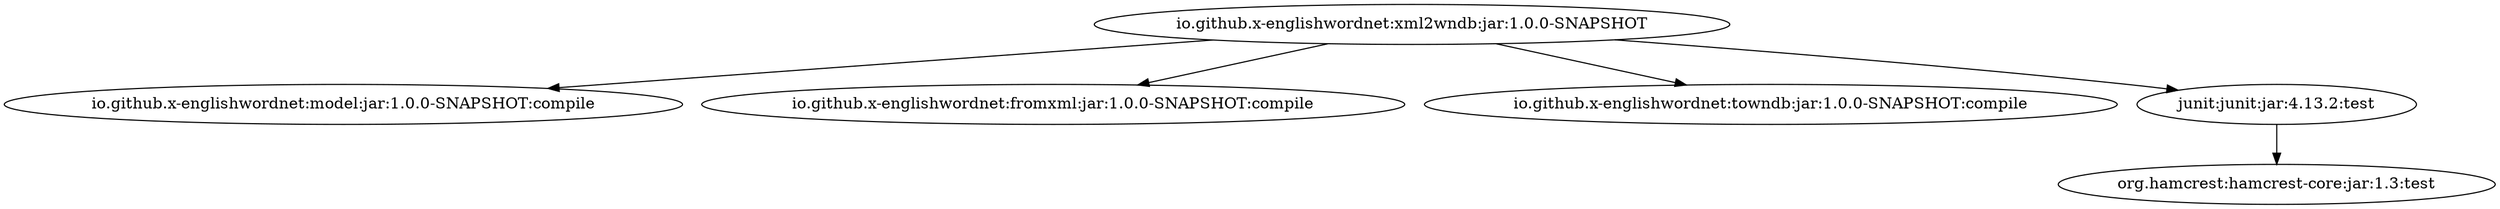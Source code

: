 digraph "io.github.x-englishwordnet:xml2wndb:jar:1.0.0-SNAPSHOT" { 
	"io.github.x-englishwordnet:xml2wndb:jar:1.0.0-SNAPSHOT" -> "io.github.x-englishwordnet:model:jar:1.0.0-SNAPSHOT:compile" ; 
	"io.github.x-englishwordnet:xml2wndb:jar:1.0.0-SNAPSHOT" -> "io.github.x-englishwordnet:fromxml:jar:1.0.0-SNAPSHOT:compile" ; 
	"io.github.x-englishwordnet:xml2wndb:jar:1.0.0-SNAPSHOT" -> "io.github.x-englishwordnet:towndb:jar:1.0.0-SNAPSHOT:compile" ; 
	"io.github.x-englishwordnet:xml2wndb:jar:1.0.0-SNAPSHOT" -> "junit:junit:jar:4.13.2:test" ; 
	"junit:junit:jar:4.13.2:test" -> "org.hamcrest:hamcrest-core:jar:1.3:test" ; 
 } 